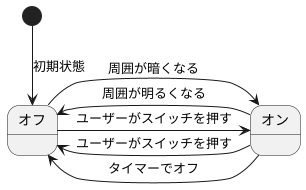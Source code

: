 @startuml
[*] --> オフ : 初期状態
オフ -> オン : ユーザーがスイッチを押す
オン -> オフ : タイマーでオフ
オン -> オフ : ユーザーがスイッチを押す
オン -> オフ : 周囲が明るくなる
オフ -> オン : 周囲が暗くなる
@enduml

